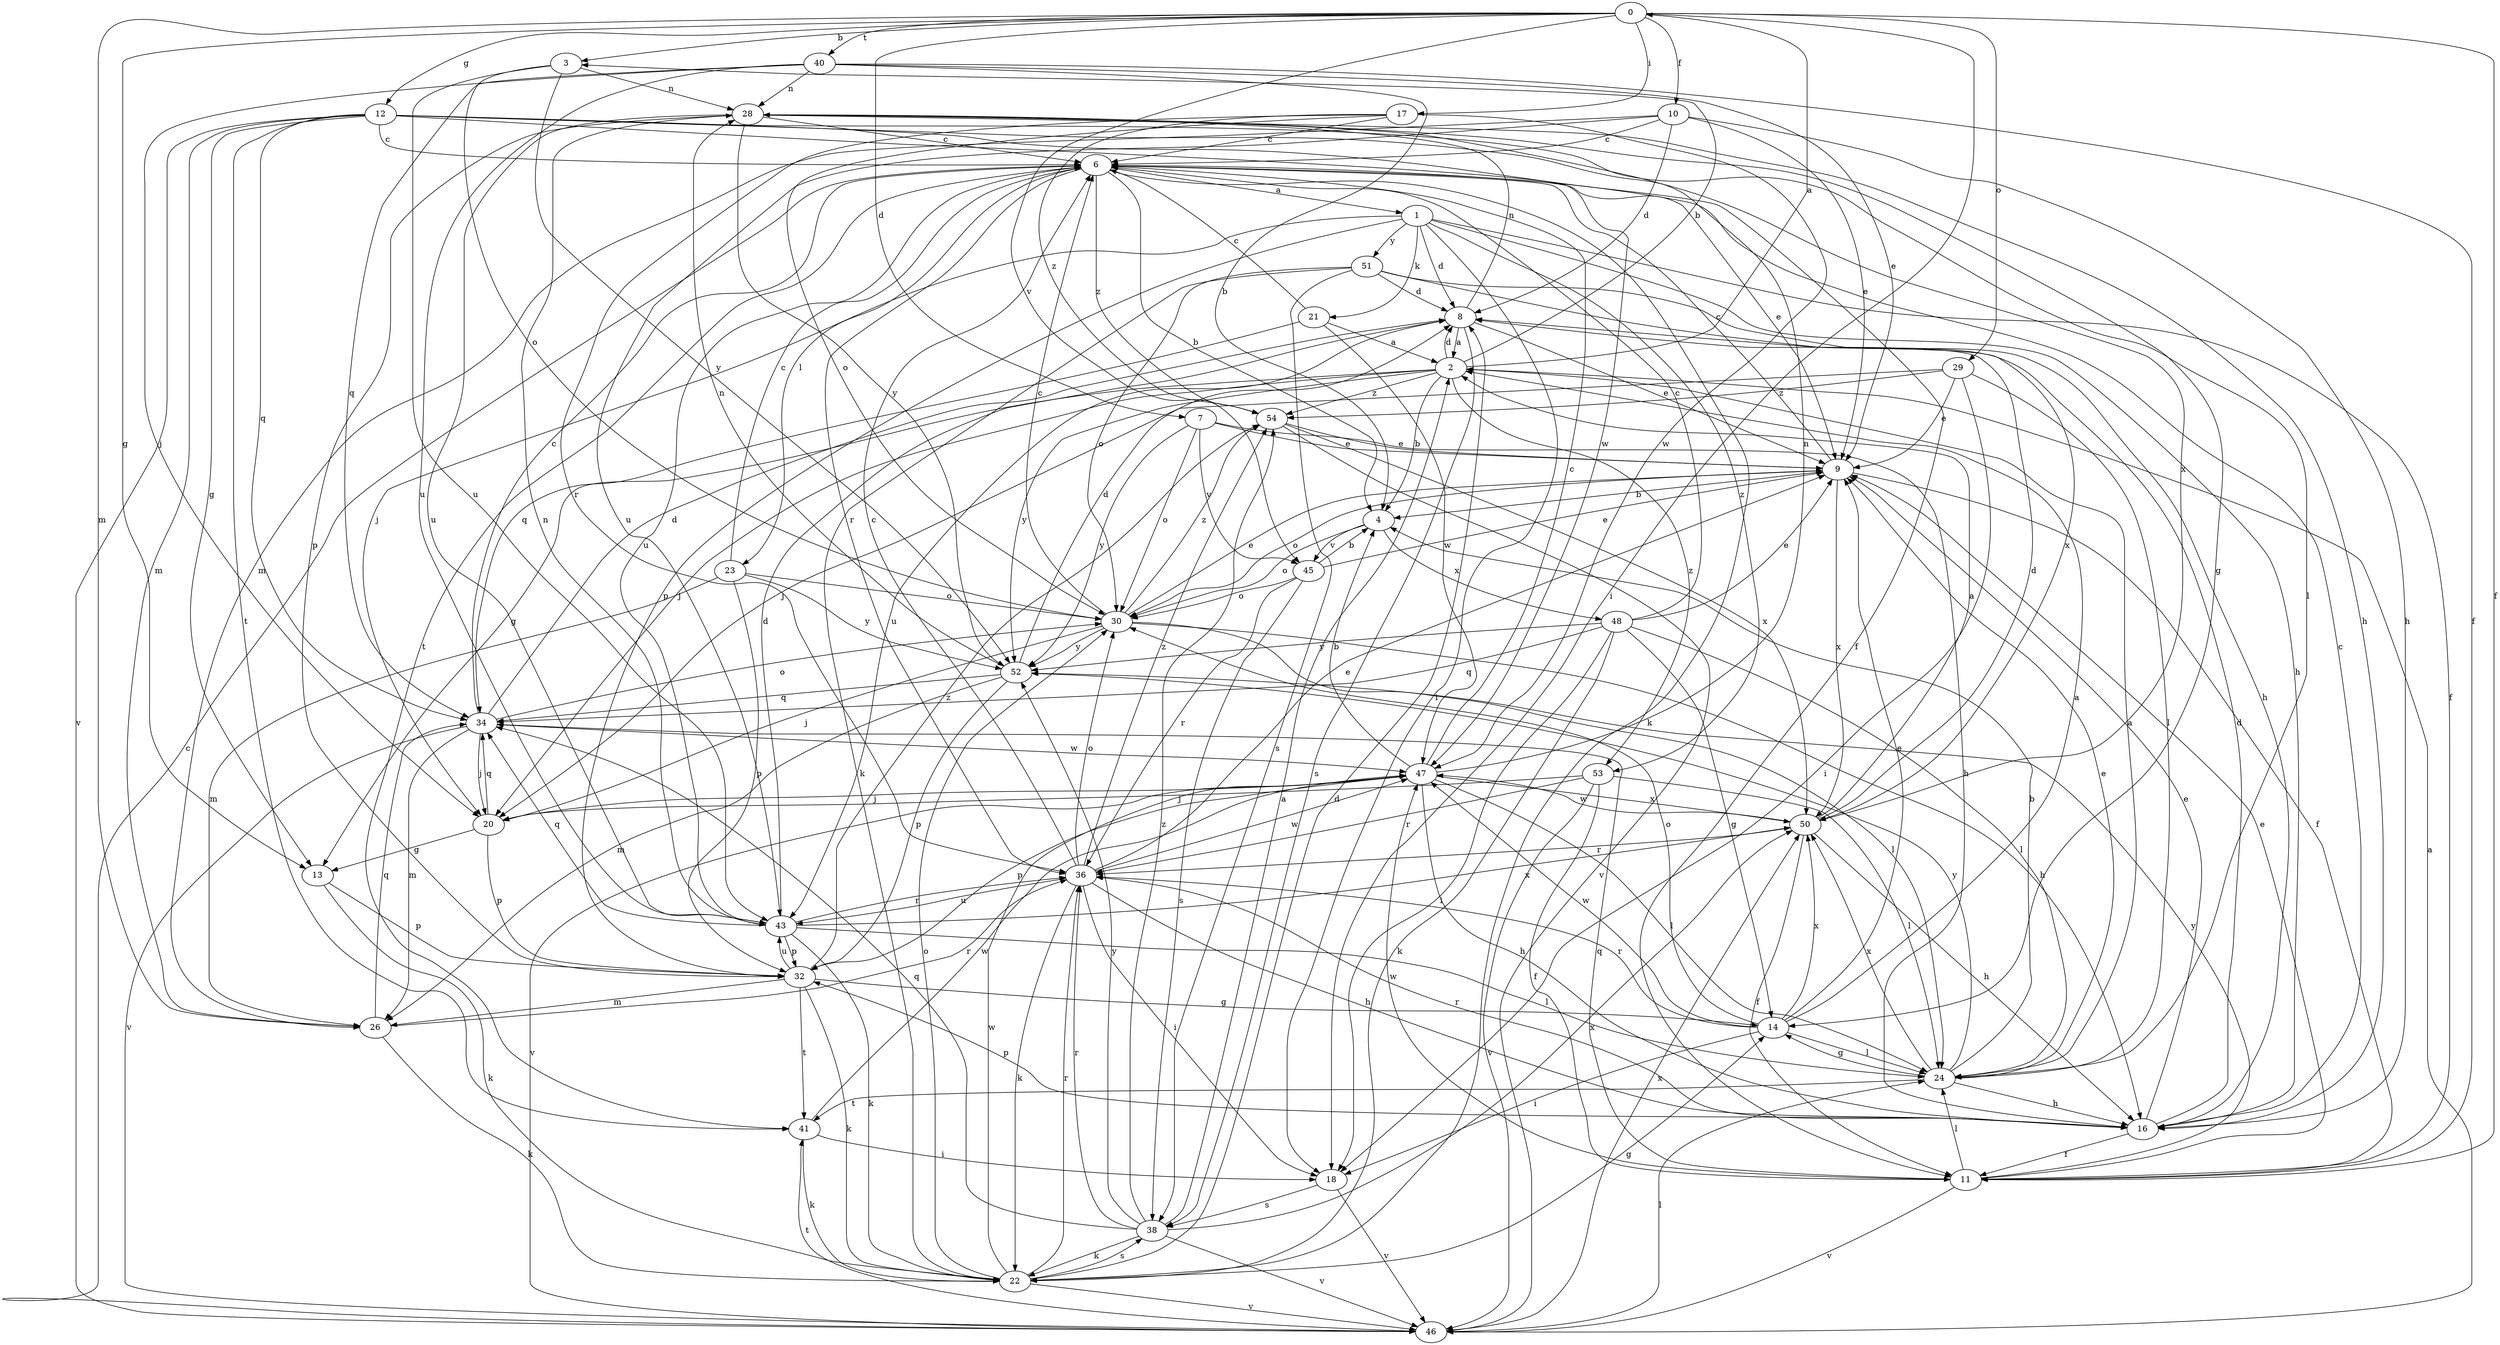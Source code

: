strict digraph  {
0;
1;
2;
3;
4;
6;
7;
8;
9;
10;
11;
12;
13;
14;
16;
17;
18;
20;
21;
22;
23;
24;
26;
28;
29;
30;
32;
34;
36;
38;
40;
41;
43;
45;
46;
47;
48;
50;
51;
52;
53;
54;
0 -> 3  [label=b];
0 -> 7  [label=d];
0 -> 10  [label=f];
0 -> 11  [label=f];
0 -> 12  [label=g];
0 -> 13  [label=g];
0 -> 17  [label=i];
0 -> 18  [label=i];
0 -> 26  [label=m];
0 -> 29  [label=o];
0 -> 40  [label=t];
0 -> 45  [label=v];
1 -> 8  [label=d];
1 -> 11  [label=f];
1 -> 16  [label=h];
1 -> 18  [label=i];
1 -> 20  [label=j];
1 -> 21  [label=k];
1 -> 32  [label=p];
1 -> 51  [label=y];
1 -> 53  [label=z];
2 -> 0  [label=a];
2 -> 3  [label=b];
2 -> 4  [label=b];
2 -> 8  [label=d];
2 -> 13  [label=g];
2 -> 20  [label=j];
2 -> 52  [label=y];
2 -> 53  [label=z];
2 -> 54  [label=z];
3 -> 28  [label=n];
3 -> 30  [label=o];
3 -> 43  [label=u];
3 -> 52  [label=y];
4 -> 30  [label=o];
4 -> 45  [label=v];
4 -> 48  [label=x];
6 -> 1  [label=a];
6 -> 4  [label=b];
6 -> 9  [label=e];
6 -> 22  [label=k];
6 -> 23  [label=l];
6 -> 36  [label=r];
6 -> 41  [label=t];
6 -> 43  [label=u];
6 -> 54  [label=z];
7 -> 9  [label=e];
7 -> 16  [label=h];
7 -> 30  [label=o];
7 -> 45  [label=v];
7 -> 52  [label=y];
8 -> 2  [label=a];
8 -> 9  [label=e];
8 -> 28  [label=n];
8 -> 38  [label=s];
8 -> 43  [label=u];
9 -> 4  [label=b];
9 -> 6  [label=c];
9 -> 11  [label=f];
9 -> 30  [label=o];
9 -> 50  [label=x];
10 -> 6  [label=c];
10 -> 8  [label=d];
10 -> 9  [label=e];
10 -> 16  [label=h];
10 -> 26  [label=m];
10 -> 43  [label=u];
11 -> 9  [label=e];
11 -> 24  [label=l];
11 -> 34  [label=q];
11 -> 46  [label=v];
11 -> 47  [label=w];
11 -> 52  [label=y];
12 -> 6  [label=c];
12 -> 11  [label=f];
12 -> 13  [label=g];
12 -> 24  [label=l];
12 -> 26  [label=m];
12 -> 34  [label=q];
12 -> 41  [label=t];
12 -> 46  [label=v];
12 -> 47  [label=w];
12 -> 50  [label=x];
13 -> 22  [label=k];
13 -> 32  [label=p];
14 -> 2  [label=a];
14 -> 9  [label=e];
14 -> 18  [label=i];
14 -> 24  [label=l];
14 -> 30  [label=o];
14 -> 36  [label=r];
14 -> 47  [label=w];
14 -> 50  [label=x];
16 -> 6  [label=c];
16 -> 8  [label=d];
16 -> 9  [label=e];
16 -> 11  [label=f];
16 -> 32  [label=p];
16 -> 36  [label=r];
17 -> 6  [label=c];
17 -> 30  [label=o];
17 -> 36  [label=r];
17 -> 47  [label=w];
17 -> 54  [label=z];
18 -> 38  [label=s];
18 -> 46  [label=v];
20 -> 13  [label=g];
20 -> 32  [label=p];
20 -> 34  [label=q];
21 -> 2  [label=a];
21 -> 6  [label=c];
21 -> 34  [label=q];
21 -> 47  [label=w];
22 -> 8  [label=d];
22 -> 14  [label=g];
22 -> 30  [label=o];
22 -> 36  [label=r];
22 -> 38  [label=s];
22 -> 46  [label=v];
22 -> 47  [label=w];
23 -> 6  [label=c];
23 -> 26  [label=m];
23 -> 30  [label=o];
23 -> 32  [label=p];
23 -> 52  [label=y];
24 -> 2  [label=a];
24 -> 4  [label=b];
24 -> 9  [label=e];
24 -> 14  [label=g];
24 -> 16  [label=h];
24 -> 41  [label=t];
24 -> 50  [label=x];
24 -> 52  [label=y];
26 -> 22  [label=k];
26 -> 34  [label=q];
26 -> 36  [label=r];
28 -> 6  [label=c];
28 -> 14  [label=g];
28 -> 16  [label=h];
28 -> 32  [label=p];
28 -> 43  [label=u];
28 -> 52  [label=y];
29 -> 9  [label=e];
29 -> 18  [label=i];
29 -> 20  [label=j];
29 -> 24  [label=l];
29 -> 54  [label=z];
30 -> 6  [label=c];
30 -> 9  [label=e];
30 -> 16  [label=h];
30 -> 20  [label=j];
30 -> 24  [label=l];
30 -> 52  [label=y];
30 -> 54  [label=z];
32 -> 14  [label=g];
32 -> 22  [label=k];
32 -> 26  [label=m];
32 -> 41  [label=t];
32 -> 43  [label=u];
32 -> 54  [label=z];
34 -> 6  [label=c];
34 -> 8  [label=d];
34 -> 20  [label=j];
34 -> 26  [label=m];
34 -> 30  [label=o];
34 -> 46  [label=v];
34 -> 47  [label=w];
36 -> 6  [label=c];
36 -> 9  [label=e];
36 -> 16  [label=h];
36 -> 18  [label=i];
36 -> 22  [label=k];
36 -> 30  [label=o];
36 -> 43  [label=u];
36 -> 47  [label=w];
36 -> 54  [label=z];
38 -> 2  [label=a];
38 -> 22  [label=k];
38 -> 34  [label=q];
38 -> 36  [label=r];
38 -> 46  [label=v];
38 -> 50  [label=x];
38 -> 52  [label=y];
38 -> 54  [label=z];
40 -> 4  [label=b];
40 -> 9  [label=e];
40 -> 11  [label=f];
40 -> 20  [label=j];
40 -> 28  [label=n];
40 -> 34  [label=q];
40 -> 43  [label=u];
41 -> 18  [label=i];
41 -> 22  [label=k];
41 -> 47  [label=w];
43 -> 8  [label=d];
43 -> 22  [label=k];
43 -> 24  [label=l];
43 -> 28  [label=n];
43 -> 32  [label=p];
43 -> 34  [label=q];
43 -> 36  [label=r];
43 -> 50  [label=x];
45 -> 4  [label=b];
45 -> 9  [label=e];
45 -> 30  [label=o];
45 -> 36  [label=r];
45 -> 38  [label=s];
46 -> 2  [label=a];
46 -> 6  [label=c];
46 -> 24  [label=l];
46 -> 41  [label=t];
46 -> 50  [label=x];
47 -> 4  [label=b];
47 -> 6  [label=c];
47 -> 16  [label=h];
47 -> 20  [label=j];
47 -> 24  [label=l];
47 -> 28  [label=n];
47 -> 32  [label=p];
47 -> 46  [label=v];
47 -> 50  [label=x];
48 -> 6  [label=c];
48 -> 9  [label=e];
48 -> 14  [label=g];
48 -> 18  [label=i];
48 -> 22  [label=k];
48 -> 24  [label=l];
48 -> 34  [label=q];
48 -> 52  [label=y];
50 -> 2  [label=a];
50 -> 8  [label=d];
50 -> 11  [label=f];
50 -> 16  [label=h];
50 -> 36  [label=r];
50 -> 47  [label=w];
51 -> 8  [label=d];
51 -> 16  [label=h];
51 -> 22  [label=k];
51 -> 30  [label=o];
51 -> 38  [label=s];
51 -> 50  [label=x];
52 -> 8  [label=d];
52 -> 26  [label=m];
52 -> 28  [label=n];
52 -> 32  [label=p];
52 -> 34  [label=q];
53 -> 11  [label=f];
53 -> 20  [label=j];
53 -> 24  [label=l];
53 -> 36  [label=r];
53 -> 46  [label=v];
54 -> 9  [label=e];
54 -> 46  [label=v];
54 -> 50  [label=x];
}
